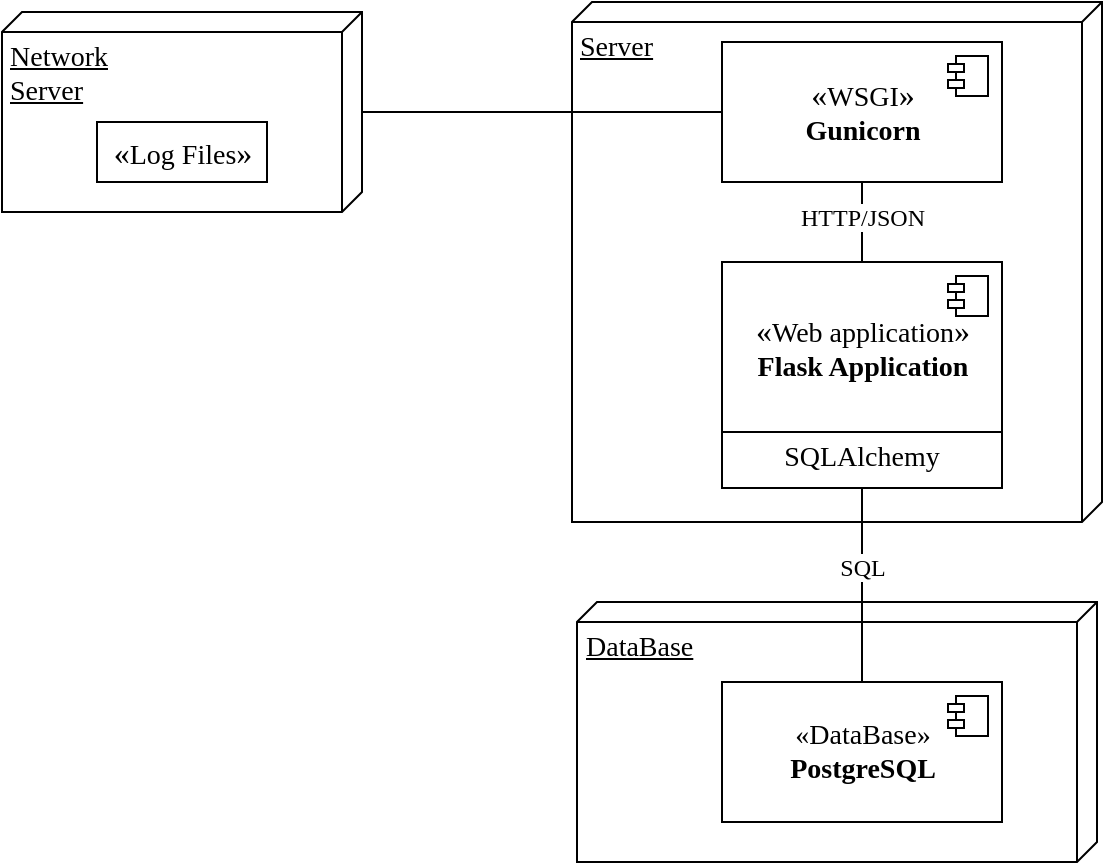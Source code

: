 <mxfile version="14.1.2" type="github">
  <diagram id="JVxn_o5vPZOVb_c0O_hW" name="Page-1">
    <mxGraphModel dx="593" dy="313" grid="1" gridSize="10" guides="1" tooltips="1" connect="1" arrows="1" fold="1" page="1" pageScale="1" pageWidth="1100" pageHeight="850" math="0" shadow="0">
      <root>
        <mxCell id="0" />
        <mxCell id="1" parent="0" />
        <mxCell id="sYD4_DOSg5qUiYy1gqZe-11" value="&lt;font style=&quot;font-size: 14px&quot; face=&quot;Old Standard TT&quot;&gt;Server&lt;/font&gt;" style="verticalAlign=top;align=left;spacingTop=8;spacingLeft=2;spacingRight=12;shape=cube;size=10;direction=south;fontStyle=4;html=1;rounded=0;shadow=0;comic=0;labelBackgroundColor=none;strokeWidth=1;fontFamily=Verdana;fontSize=12" vertex="1" parent="1">
          <mxGeometry x="765" y="170" width="265" height="260" as="geometry" />
        </mxCell>
        <mxCell id="sYD4_DOSg5qUiYy1gqZe-12" value="" style="rounded=0;whiteSpace=wrap;html=1;" vertex="1" parent="1">
          <mxGeometry x="840" y="383" width="140" height="30" as="geometry" />
        </mxCell>
        <mxCell id="sYD4_DOSg5qUiYy1gqZe-13" value="&lt;font face=&quot;Old Standard TT&quot; style=&quot;font-size: 14px&quot;&gt;Network &lt;br&gt;Server&lt;/font&gt;" style="verticalAlign=top;align=left;spacingTop=8;spacingLeft=2;spacingRight=12;shape=cube;size=10;direction=south;fontStyle=4;html=1;rounded=0;shadow=0;comic=0;labelBackgroundColor=none;strokeWidth=1;fontFamily=Verdana;fontSize=12" vertex="1" parent="1">
          <mxGeometry x="480" y="175" width="180" height="100" as="geometry" />
        </mxCell>
        <mxCell id="sYD4_DOSg5qUiYy1gqZe-14" value="&lt;font face=&quot;Old Standard TT&quot; style=&quot;font-size: 14px&quot;&gt;DataBase&lt;/font&gt;" style="verticalAlign=top;align=left;spacingTop=8;spacingLeft=2;spacingRight=12;shape=cube;size=10;direction=south;fontStyle=4;html=1;rounded=0;shadow=0;comic=0;labelBackgroundColor=none;strokeWidth=1;fontFamily=Verdana;fontSize=12" vertex="1" parent="1">
          <mxGeometry x="767.5" y="470" width="260" height="130" as="geometry" />
        </mxCell>
        <mxCell id="sYD4_DOSg5qUiYy1gqZe-19" value="&lt;font style=&quot;font-size: 16px&quot; face=&quot;Old Standard TT&quot;&gt;«&lt;/font&gt;&lt;font style=&quot;font-size: 14px&quot; face=&quot;Old Standard TT&quot;&gt;Web application&lt;/font&gt;&lt;font face=&quot;Old Standard TT&quot;&gt;&lt;font style=&quot;font-size: 16px&quot;&gt;»&lt;/font&gt;&lt;br&gt;&lt;b style=&quot;font-size: 14px&quot;&gt;Flask Application&lt;/b&gt;&lt;/font&gt;" style="html=1;dropTarget=0;" vertex="1" parent="1">
          <mxGeometry x="840" y="300" width="140" height="85" as="geometry" />
        </mxCell>
        <mxCell id="sYD4_DOSg5qUiYy1gqZe-20" value="" style="shape=component;jettyWidth=8;jettyHeight=4;" vertex="1" parent="sYD4_DOSg5qUiYy1gqZe-19">
          <mxGeometry x="1" width="20" height="20" relative="1" as="geometry">
            <mxPoint x="-27" y="7" as="offset" />
          </mxGeometry>
        </mxCell>
        <mxCell id="sYD4_DOSg5qUiYy1gqZe-21" value="&lt;font style=&quot;font-size: 16px&quot; face=&quot;Old Standard TT&quot;&gt;«&lt;/font&gt;&lt;font style=&quot;font-size: 14px&quot; face=&quot;Old Standard TT&quot;&gt;WSGI&lt;/font&gt;&lt;font face=&quot;Old Standard TT&quot;&gt;&lt;font style=&quot;font-size: 16px&quot;&gt;»&lt;/font&gt;&lt;br&gt;&lt;b style=&quot;font-size: 14px&quot;&gt;Gunicorn&lt;/b&gt;&lt;/font&gt;" style="html=1;dropTarget=0;" vertex="1" parent="1">
          <mxGeometry x="840" y="190" width="140" height="70" as="geometry" />
        </mxCell>
        <mxCell id="sYD4_DOSg5qUiYy1gqZe-22" value="" style="shape=component;jettyWidth=8;jettyHeight=4;" vertex="1" parent="sYD4_DOSg5qUiYy1gqZe-21">
          <mxGeometry x="1" width="20" height="20" relative="1" as="geometry">
            <mxPoint x="-27" y="7" as="offset" />
          </mxGeometry>
        </mxCell>
        <mxCell id="sYD4_DOSg5qUiYy1gqZe-23" value="&lt;font style=&quot;font-size: 14px&quot; face=&quot;Old Standard TT&quot;&gt;«DataBase»&lt;br&gt;&lt;b&gt;PostgreSQL&lt;/b&gt;&lt;/font&gt;" style="html=1;dropTarget=0;" vertex="1" parent="1">
          <mxGeometry x="840" y="510" width="140" height="70" as="geometry" />
        </mxCell>
        <mxCell id="sYD4_DOSg5qUiYy1gqZe-24" value="" style="shape=component;jettyWidth=8;jettyHeight=4;" vertex="1" parent="sYD4_DOSg5qUiYy1gqZe-23">
          <mxGeometry x="1" width="20" height="20" relative="1" as="geometry">
            <mxPoint x="-27" y="7" as="offset" />
          </mxGeometry>
        </mxCell>
        <mxCell id="sYD4_DOSg5qUiYy1gqZe-25" value="" style="html=1;verticalAlign=bottom;endArrow=none;endFill=0;entryX=0;entryY=0.5;entryDx=0;entryDy=0;rounded=0;" edge="1" parent="1" source="sYD4_DOSg5qUiYy1gqZe-13" target="sYD4_DOSg5qUiYy1gqZe-21">
          <mxGeometry x="-0.25" width="80" relative="1" as="geometry">
            <mxPoint x="640" y="225" as="sourcePoint" />
            <mxPoint x="763.83" y="297.6" as="targetPoint" />
            <Array as="points">
              <mxPoint x="670" y="225" />
            </Array>
            <mxPoint as="offset" />
          </mxGeometry>
        </mxCell>
        <mxCell id="sYD4_DOSg5qUiYy1gqZe-26" value="&lt;font face=&quot;Old Standard TT&quot; style=&quot;font-size: 12px&quot;&gt;SQL&lt;/font&gt;" style="html=1;verticalAlign=bottom;endArrow=none;entryX=0.5;entryY=0;entryDx=0;entryDy=0;endFill=0;exitX=0.5;exitY=1;exitDx=0;exitDy=0;" edge="1" parent="1" source="sYD4_DOSg5qUiYy1gqZe-12" target="sYD4_DOSg5qUiYy1gqZe-23">
          <mxGeometry width="80" relative="1" as="geometry">
            <mxPoint x="910" y="430" as="sourcePoint" />
            <mxPoint x="1000" y="430" as="targetPoint" />
          </mxGeometry>
        </mxCell>
        <mxCell id="sYD4_DOSg5qUiYy1gqZe-28" value="&lt;font face=&quot;Old Standard TT&quot; style=&quot;font-size: 14px&quot;&gt;SQLAlchemy&lt;/font&gt;" style="text;html=1;strokeColor=none;fillColor=none;align=center;verticalAlign=middle;whiteSpace=wrap;rounded=0;" vertex="1" parent="1">
          <mxGeometry x="865" y="388" width="90" height="20" as="geometry" />
        </mxCell>
        <mxCell id="sYD4_DOSg5qUiYy1gqZe-29" value="&lt;font face=&quot;Old Standard TT&quot; style=&quot;font-size: 12px&quot;&gt;HTTP/JSON&lt;/font&gt;" style="html=1;verticalAlign=bottom;endArrow=none;endFill=0;exitX=0.5;exitY=1;exitDx=0;exitDy=0;entryX=0.5;entryY=0;entryDx=0;entryDy=0;" edge="1" parent="1" source="sYD4_DOSg5qUiYy1gqZe-21" target="sYD4_DOSg5qUiYy1gqZe-19">
          <mxGeometry x="0.333" width="80" relative="1" as="geometry">
            <mxPoint x="920" y="410.0" as="sourcePoint" />
            <mxPoint x="910" y="290" as="targetPoint" />
            <mxPoint as="offset" />
          </mxGeometry>
        </mxCell>
        <mxCell id="sYD4_DOSg5qUiYy1gqZe-31" value="&lt;font face=&quot;Old Standard TT&quot; style=&quot;font-size: 16px&quot;&gt;«&lt;/font&gt;&lt;font face=&quot;Old Standard TT&quot; style=&quot;font-size: 14px&quot;&gt;Log Files&lt;/font&gt;&lt;font face=&quot;Old Standard TT&quot;&gt;&lt;font style=&quot;font-size: 16px&quot;&gt;»&lt;/font&gt;&lt;/font&gt;&lt;span style=&quot;font-size: 8px&quot;&gt;&lt;br&gt;&lt;/span&gt;" style="text;html=1;align=center;verticalAlign=middle;dashed=0;fillColor=#ffffff;strokeColor=#000000;" vertex="1" parent="1">
          <mxGeometry x="527.5" y="230" width="85" height="30" as="geometry" />
        </mxCell>
      </root>
    </mxGraphModel>
  </diagram>
</mxfile>
